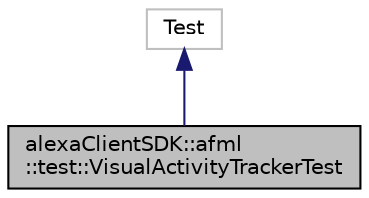 digraph "alexaClientSDK::afml::test::VisualActivityTrackerTest"
{
 // LATEX_PDF_SIZE
  edge [fontname="Helvetica",fontsize="10",labelfontname="Helvetica",labelfontsize="10"];
  node [fontname="Helvetica",fontsize="10",shape=record];
  Node1 [label="alexaClientSDK::afml\l::test::VisualActivityTrackerTest",height=0.2,width=0.4,color="black", fillcolor="grey75", style="filled", fontcolor="black",tooltip="Test harness for VisualActivityTrackerTest class."];
  Node2 -> Node1 [dir="back",color="midnightblue",fontsize="10",style="solid",fontname="Helvetica"];
  Node2 [label="Test",height=0.2,width=0.4,color="grey75", fillcolor="white", style="filled",tooltip=" "];
}
